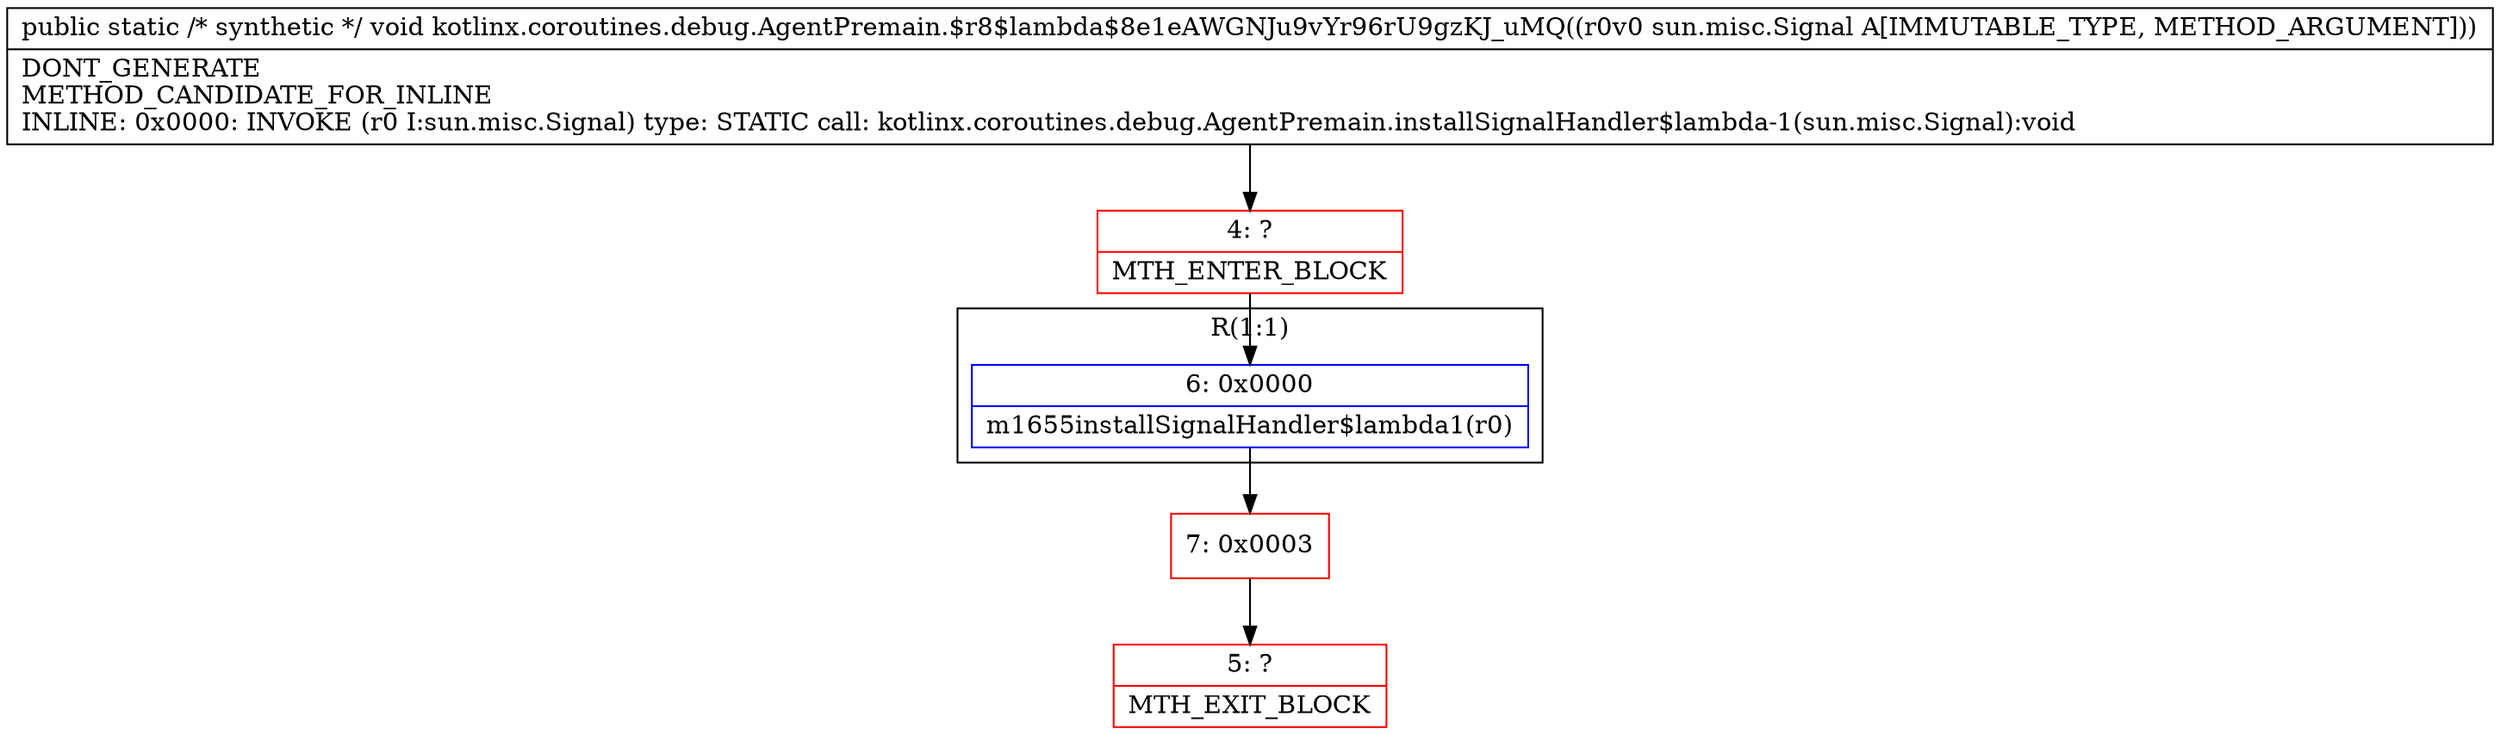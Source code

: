 digraph "CFG forkotlinx.coroutines.debug.AgentPremain.$r8$lambda$8e1eAWGNJu9vYr96rU9gzKJ_uMQ(Lsun\/misc\/Signal;)V" {
subgraph cluster_Region_839642517 {
label = "R(1:1)";
node [shape=record,color=blue];
Node_6 [shape=record,label="{6\:\ 0x0000|m1655installSignalHandler$lambda1(r0)\l}"];
}
Node_4 [shape=record,color=red,label="{4\:\ ?|MTH_ENTER_BLOCK\l}"];
Node_7 [shape=record,color=red,label="{7\:\ 0x0003}"];
Node_5 [shape=record,color=red,label="{5\:\ ?|MTH_EXIT_BLOCK\l}"];
MethodNode[shape=record,label="{public static \/* synthetic *\/ void kotlinx.coroutines.debug.AgentPremain.$r8$lambda$8e1eAWGNJu9vYr96rU9gzKJ_uMQ((r0v0 sun.misc.Signal A[IMMUTABLE_TYPE, METHOD_ARGUMENT]))  | DONT_GENERATE\lMETHOD_CANDIDATE_FOR_INLINE\lINLINE: 0x0000: INVOKE  (r0 I:sun.misc.Signal) type: STATIC call: kotlinx.coroutines.debug.AgentPremain.installSignalHandler$lambda\-1(sun.misc.Signal):void\l}"];
MethodNode -> Node_4;Node_6 -> Node_7;
Node_4 -> Node_6;
Node_7 -> Node_5;
}

